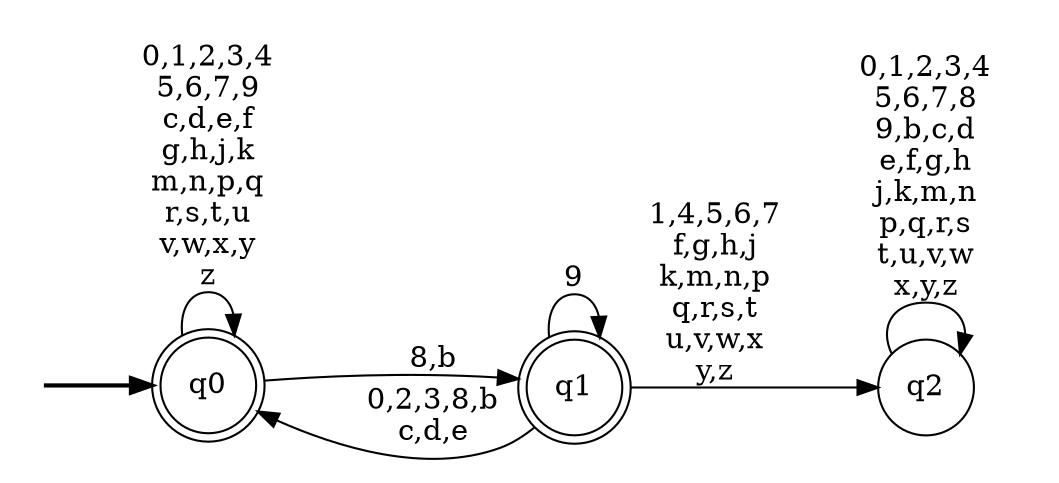 digraph BlueStar {
__start0 [style = invis, shape = none, label = "", width = 0, height = 0];

rankdir=LR;
size="8,5";

s0 [style="rounded,filled", color="black", fillcolor="white" shape="doublecircle", label="q0"];
s1 [style="rounded,filled", color="black", fillcolor="white" shape="doublecircle", label="q1"];
s2 [style="filled", color="black", fillcolor="white" shape="circle", label="q2"];
subgraph cluster_main { 
	graph [pad=".75", ranksep="0.15", nodesep="0.15"];
	 style=invis; 
	__start0 -> s0 [penwidth=2];
}
s0 -> s0 [label="0,1,2,3,4\n5,6,7,9\nc,d,e,f\ng,h,j,k\nm,n,p,q\nr,s,t,u\nv,w,x,y\nz"];
s0 -> s1 [label="8,b"];
s1 -> s0 [label="0,2,3,8,b\nc,d,e"];
s1 -> s1 [label="9"];
s1 -> s2 [label="1,4,5,6,7\nf,g,h,j\nk,m,n,p\nq,r,s,t\nu,v,w,x\ny,z"];
s2 -> s2 [label="0,1,2,3,4\n5,6,7,8\n9,b,c,d\ne,f,g,h\nj,k,m,n\np,q,r,s\nt,u,v,w\nx,y,z"];

}
